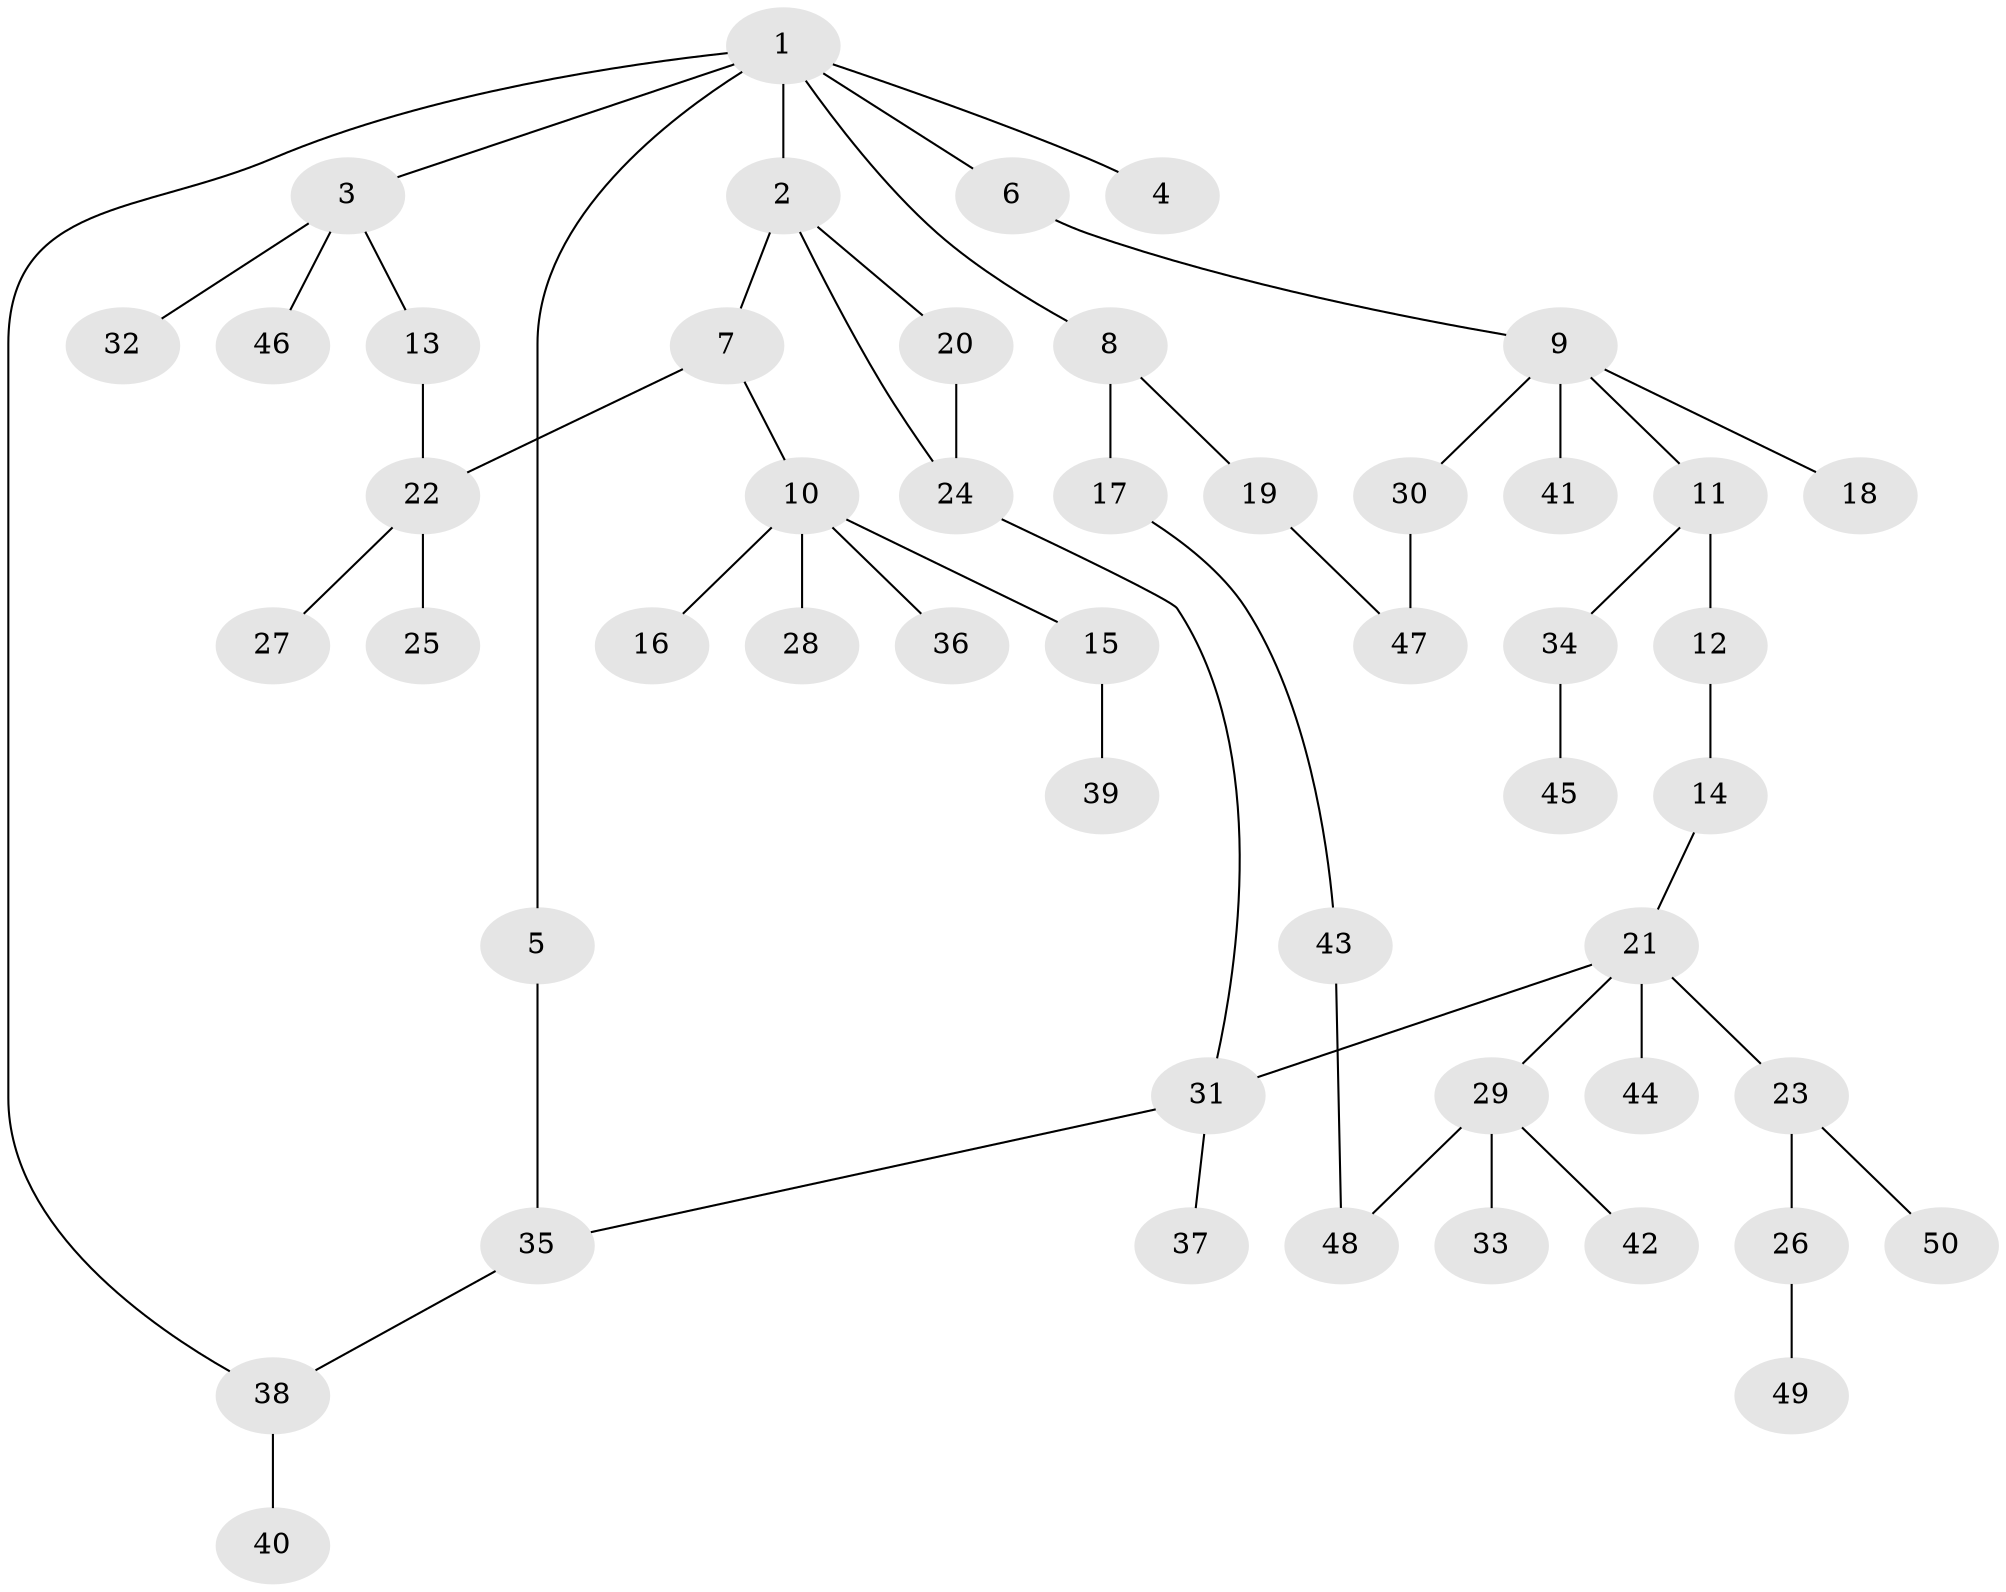 // Generated by graph-tools (version 1.1) at 2025/10/02/27/25 16:10:55]
// undirected, 50 vertices, 56 edges
graph export_dot {
graph [start="1"]
  node [color=gray90,style=filled];
  1;
  2;
  3;
  4;
  5;
  6;
  7;
  8;
  9;
  10;
  11;
  12;
  13;
  14;
  15;
  16;
  17;
  18;
  19;
  20;
  21;
  22;
  23;
  24;
  25;
  26;
  27;
  28;
  29;
  30;
  31;
  32;
  33;
  34;
  35;
  36;
  37;
  38;
  39;
  40;
  41;
  42;
  43;
  44;
  45;
  46;
  47;
  48;
  49;
  50;
  1 -- 2;
  1 -- 3;
  1 -- 4;
  1 -- 5;
  1 -- 6;
  1 -- 8;
  1 -- 38;
  2 -- 7;
  2 -- 20;
  2 -- 24;
  3 -- 13;
  3 -- 32;
  3 -- 46;
  5 -- 35;
  6 -- 9;
  7 -- 10;
  7 -- 22;
  8 -- 17;
  8 -- 19;
  9 -- 11;
  9 -- 18;
  9 -- 30;
  9 -- 41;
  10 -- 15;
  10 -- 16;
  10 -- 28;
  10 -- 36;
  11 -- 12;
  11 -- 34;
  12 -- 14;
  13 -- 22;
  14 -- 21;
  15 -- 39;
  17 -- 43;
  19 -- 47;
  20 -- 24;
  21 -- 23;
  21 -- 29;
  21 -- 31;
  21 -- 44;
  22 -- 25;
  22 -- 27;
  23 -- 26;
  23 -- 50;
  24 -- 31;
  26 -- 49;
  29 -- 33;
  29 -- 42;
  29 -- 48;
  30 -- 47;
  31 -- 35;
  31 -- 37;
  34 -- 45;
  35 -- 38;
  38 -- 40;
  43 -- 48;
}
